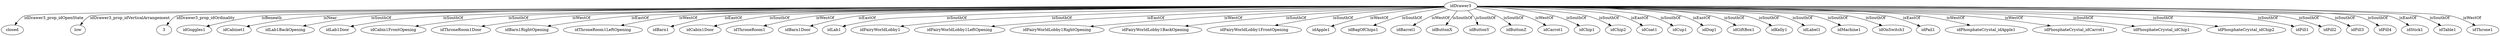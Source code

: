 strict digraph  {
idDrawer3 [node_type=entity_node];
closed [node_type=property_node];
low [node_type=property_node];
3 [node_type=property_node];
idGoggles1 [node_type=entity_node];
idCabinet1 [node_type=entity_node];
idLab1BackOpening [node_type=entity_node];
idLab1Door [node_type=entity_node];
idCabin1FrontOpening [node_type=entity_node];
idThroneRoom1Door [node_type=entity_node];
idBarn1RightOpening [node_type=entity_node];
idThroneRoom1LeftOpening [node_type=entity_node];
idBarn1 [node_type=entity_node];
idCabin1Door [node_type=entity_node];
idThroneRoom1 [node_type=entity_node];
idBarn1Door [node_type=entity_node];
idLab1 [node_type=entity_node];
idFairyWorldLobby1 [node_type=entity_node];
idFairyWorldLobby1LeftOpening [node_type=entity_node];
idFairyWorldLobby1RightOpening [node_type=entity_node];
idFairyWorldLobby1BackOpening [node_type=entity_node];
idFairyWorldLobby1FrontOpening [node_type=entity_node];
idApple1 [node_type=entity_node];
idBagOfChips1 [node_type=entity_node];
idBarrel1 [node_type=entity_node];
idButtonX [node_type=entity_node];
idButtonY [node_type=entity_node];
idButtonZ [node_type=entity_node];
idCarrot1 [node_type=entity_node];
idChip1 [node_type=entity_node];
idChip2 [node_type=entity_node];
idCoat1 [node_type=entity_node];
idCup1 [node_type=entity_node];
idDog1 [node_type=entity_node];
idGiftBox1 [node_type=entity_node];
idKelly1 [node_type=entity_node];
idLabel1 [node_type=entity_node];
idMachine1 [node_type=entity_node];
idOnSwitch1 [node_type=entity_node];
idPail1 [node_type=entity_node];
idPhosphateCrystal_idApple1 [node_type=entity_node];
idPhosphateCrystal_idCarrot1 [node_type=entity_node];
idPhosphateCrystal_idChip1 [node_type=entity_node];
idPhosphateCrystal_idChip2 [node_type=entity_node];
idPill1 [node_type=entity_node];
idPill2 [node_type=entity_node];
idPill3 [node_type=entity_node];
idPill4 [node_type=entity_node];
idStick1 [node_type=entity_node];
idTable1 [node_type=entity_node];
idThrone1 [node_type=entity_node];
idDrawer3 -> closed  [edge_type=property, label=idDrawer3_prop_idOpenState];
idDrawer3 -> low  [edge_type=property, label=idDrawer3_prop_idVerticalArrangement];
idDrawer3 -> 3  [edge_type=property, label=idDrawer3_prop_idOrdinality];
idDrawer3 -> idGoggles1  [edge_type=relationship, label=isBeneath];
idDrawer3 -> idCabinet1  [edge_type=relationship, label=isNear];
idDrawer3 -> idLab1BackOpening  [edge_type=relationship, label=isSouthOf];
idDrawer3 -> idLab1Door  [edge_type=relationship, label=isSouthOf];
idDrawer3 -> idCabin1FrontOpening  [edge_type=relationship, label=isSouthOf];
idDrawer3 -> idThroneRoom1Door  [edge_type=relationship, label=isWestOf];
idDrawer3 -> idBarn1RightOpening  [edge_type=relationship, label=isEastOf];
idDrawer3 -> idThroneRoom1LeftOpening  [edge_type=relationship, label=isWestOf];
idDrawer3 -> idBarn1  [edge_type=relationship, label=isEastOf];
idDrawer3 -> idCabin1Door  [edge_type=relationship, label=isSouthOf];
idDrawer3 -> idThroneRoom1  [edge_type=relationship, label=isWestOf];
idDrawer3 -> idBarn1Door  [edge_type=relationship, label=isEastOf];
idDrawer3 -> idLab1  [edge_type=relationship, label=isSouthOf];
idDrawer3 -> idFairyWorldLobby1  [edge_type=relationship, label=isSouthOf];
idDrawer3 -> idFairyWorldLobby1LeftOpening  [edge_type=relationship, label=isEastOf];
idDrawer3 -> idFairyWorldLobby1RightOpening  [edge_type=relationship, label=isWestOf];
idDrawer3 -> idFairyWorldLobby1BackOpening  [edge_type=relationship, label=isSouthOf];
idDrawer3 -> idFairyWorldLobby1FrontOpening  [edge_type=relationship, label=isSouthOf];
idDrawer3 -> idApple1  [edge_type=relationship, label=isWestOf];
idDrawer3 -> idBagOfChips1  [edge_type=relationship, label=isSouthOf];
idDrawer3 -> idBarrel1  [edge_type=relationship, label=isWestOf];
idDrawer3 -> idButtonX  [edge_type=relationship, label=isSouthOf];
idDrawer3 -> idButtonY  [edge_type=relationship, label=isSouthOf];
idDrawer3 -> idButtonZ  [edge_type=relationship, label=isSouthOf];
idDrawer3 -> idCarrot1  [edge_type=relationship, label=isWestOf];
idDrawer3 -> idChip1  [edge_type=relationship, label=isSouthOf];
idDrawer3 -> idChip2  [edge_type=relationship, label=isSouthOf];
idDrawer3 -> idCoat1  [edge_type=relationship, label=isEastOf];
idDrawer3 -> idCup1  [edge_type=relationship, label=isSouthOf];
idDrawer3 -> idDog1  [edge_type=relationship, label=isEastOf];
idDrawer3 -> idGiftBox1  [edge_type=relationship, label=isSouthOf];
idDrawer3 -> idKelly1  [edge_type=relationship, label=isSouthOf];
idDrawer3 -> idLabel1  [edge_type=relationship, label=isSouthOf];
idDrawer3 -> idMachine1  [edge_type=relationship, label=isSouthOf];
idDrawer3 -> idOnSwitch1  [edge_type=relationship, label=isSouthOf];
idDrawer3 -> idPail1  [edge_type=relationship, label=isEastOf];
idDrawer3 -> idPhosphateCrystal_idApple1  [edge_type=relationship, label=isWestOf];
idDrawer3 -> idPhosphateCrystal_idCarrot1  [edge_type=relationship, label=isWestOf];
idDrawer3 -> idPhosphateCrystal_idChip1  [edge_type=relationship, label=isSouthOf];
idDrawer3 -> idPhosphateCrystal_idChip2  [edge_type=relationship, label=isSouthOf];
idDrawer3 -> idPill1  [edge_type=relationship, label=isSouthOf];
idDrawer3 -> idPill2  [edge_type=relationship, label=isSouthOf];
idDrawer3 -> idPill3  [edge_type=relationship, label=isSouthOf];
idDrawer3 -> idPill4  [edge_type=relationship, label=isSouthOf];
idDrawer3 -> idStick1  [edge_type=relationship, label=isEastOf];
idDrawer3 -> idTable1  [edge_type=relationship, label=isSouthOf];
idDrawer3 -> idThrone1  [edge_type=relationship, label=isWestOf];
}
